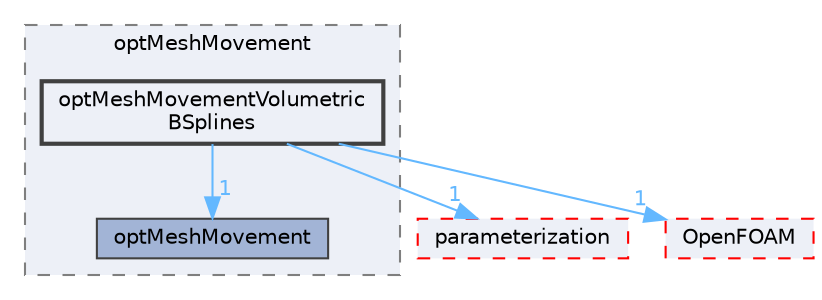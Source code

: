 digraph "src/optimisation/adjointOptimisation/adjoint/optimisation/optMeshMovement/optMeshMovementVolumetricBSplines"
{
 // LATEX_PDF_SIZE
  bgcolor="transparent";
  edge [fontname=Helvetica,fontsize=10,labelfontname=Helvetica,labelfontsize=10];
  node [fontname=Helvetica,fontsize=10,shape=box,height=0.2,width=0.4];
  compound=true
  subgraph clusterdir_f33cf6d3df2df90519c8bae008080c01 {
    graph [ bgcolor="#edf0f7", pencolor="grey50", label="optMeshMovement", fontname=Helvetica,fontsize=10 style="filled,dashed", URL="dir_f33cf6d3df2df90519c8bae008080c01.html",tooltip=""]
  dir_09a1049f63232b02df57dfefdc67d2c6 [label="optMeshMovement", fillcolor="#a2b4d6", color="grey25", style="filled", URL="dir_09a1049f63232b02df57dfefdc67d2c6.html",tooltip=""];
  dir_a0c2f2d176b036283b70c1484a286f8e [label="optMeshMovementVolumetric\lBSplines", fillcolor="#edf0f7", color="grey25", style="filled,bold", URL="dir_a0c2f2d176b036283b70c1484a286f8e.html",tooltip=""];
  }
  dir_b99de617d441e60a7bad4cdf0a5e480b [label="parameterization", fillcolor="#edf0f7", color="red", style="filled,dashed", URL="dir_b99de617d441e60a7bad4cdf0a5e480b.html",tooltip=""];
  dir_c5473ff19b20e6ec4dfe5c310b3778a8 [label="OpenFOAM", fillcolor="#edf0f7", color="red", style="filled,dashed", URL="dir_c5473ff19b20e6ec4dfe5c310b3778a8.html",tooltip=""];
  dir_a0c2f2d176b036283b70c1484a286f8e->dir_09a1049f63232b02df57dfefdc67d2c6 [headlabel="1", labeldistance=1.5 headhref="dir_002713_002710.html" href="dir_002713_002710.html" color="steelblue1" fontcolor="steelblue1"];
  dir_a0c2f2d176b036283b70c1484a286f8e->dir_b99de617d441e60a7bad4cdf0a5e480b [headlabel="1", labeldistance=1.5 headhref="dir_002713_002783.html" href="dir_002713_002783.html" color="steelblue1" fontcolor="steelblue1"];
  dir_a0c2f2d176b036283b70c1484a286f8e->dir_c5473ff19b20e6ec4dfe5c310b3778a8 [headlabel="1", labeldistance=1.5 headhref="dir_002713_002695.html" href="dir_002713_002695.html" color="steelblue1" fontcolor="steelblue1"];
}

